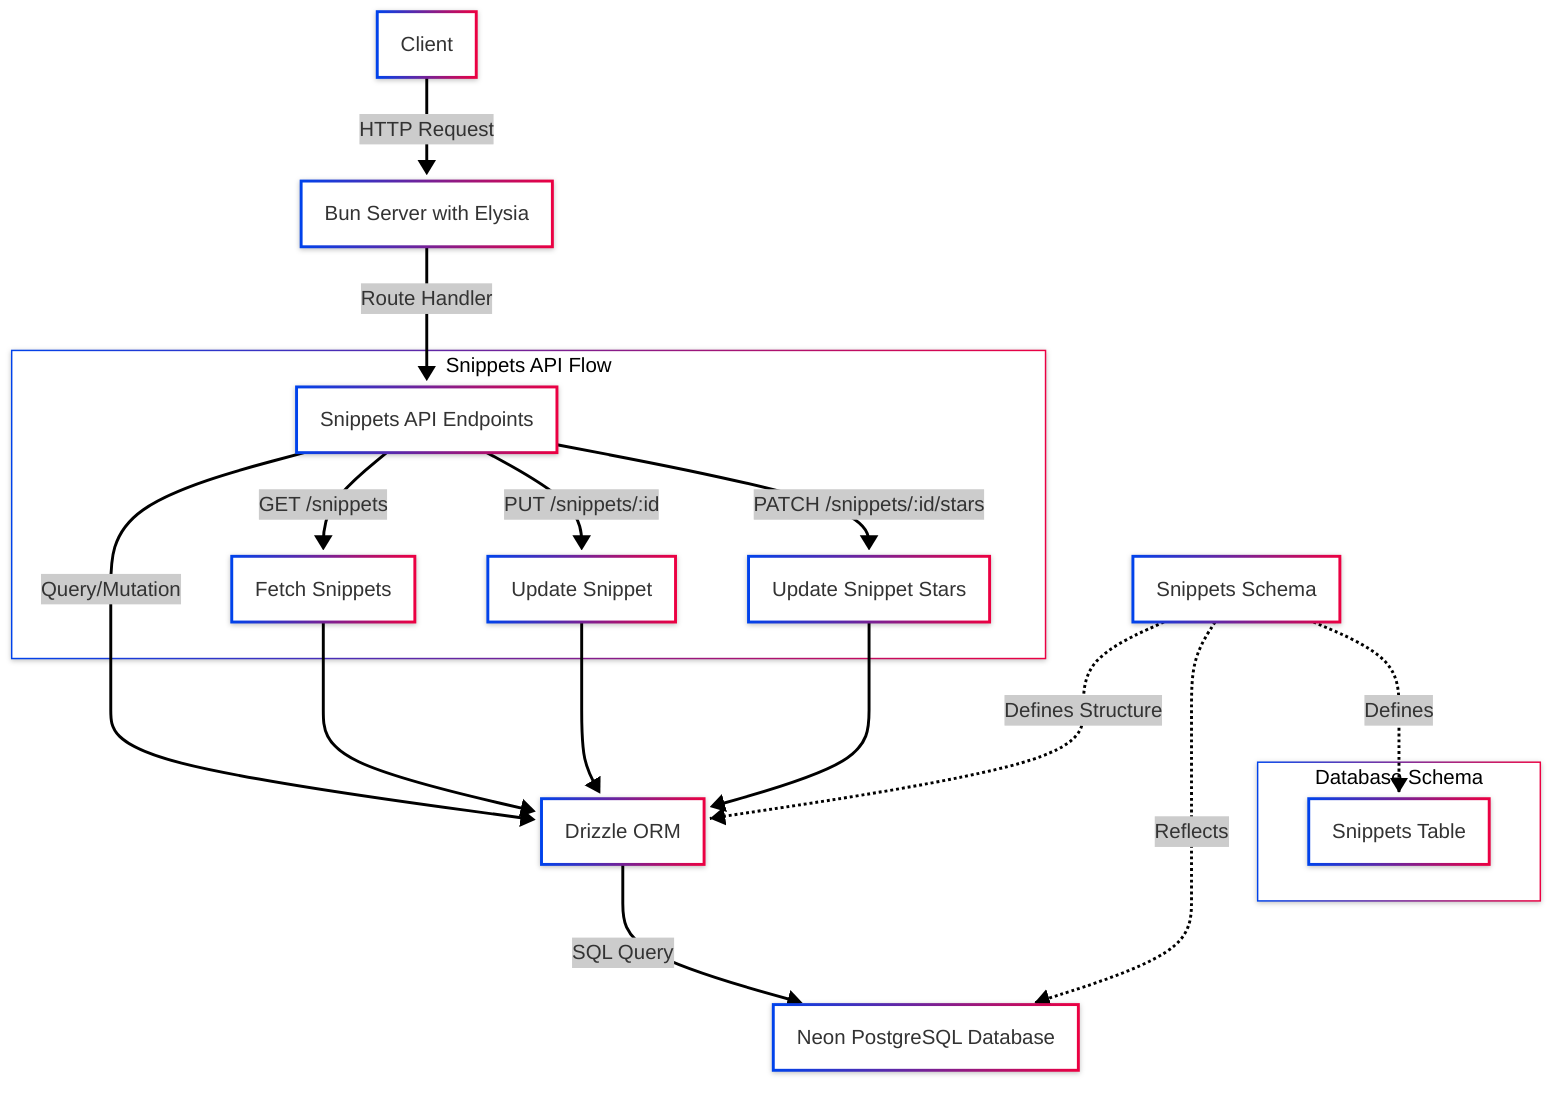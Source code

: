 ---
config:
  theme: neo
  look: neo
  layout: dagre
---
flowchart TD
 subgraph subGraph0["Snippets API Flow"]
        G["Fetch Snippets"]
        C["Snippets API Endpoints"]
        H["Update Snippet"]
        I["Update Snippet Stars"]
  end
 subgraph subGraph1["Database Schema"]
        J["Snippets Table"]
  end
    A["Client"] -- HTTP Request --> B["Bun Server with Elysia"]
    B -- Route Handler --> C
    C -- Query/Mutation --> D["Drizzle ORM"]
    D -- SQL Query --> E["Neon PostgreSQL Database"]
    F["Snippets Schema"] -. Defines Structure .-> D
    F -. Reflects .-> E
    C -- GET /snippets --> G
    C -- PUT /snippets/:id --> H
    C -- PATCH /snippets/:id/stars --> I
    F -. Defines .-> J
    G --> D
    H --> D
    I --> D